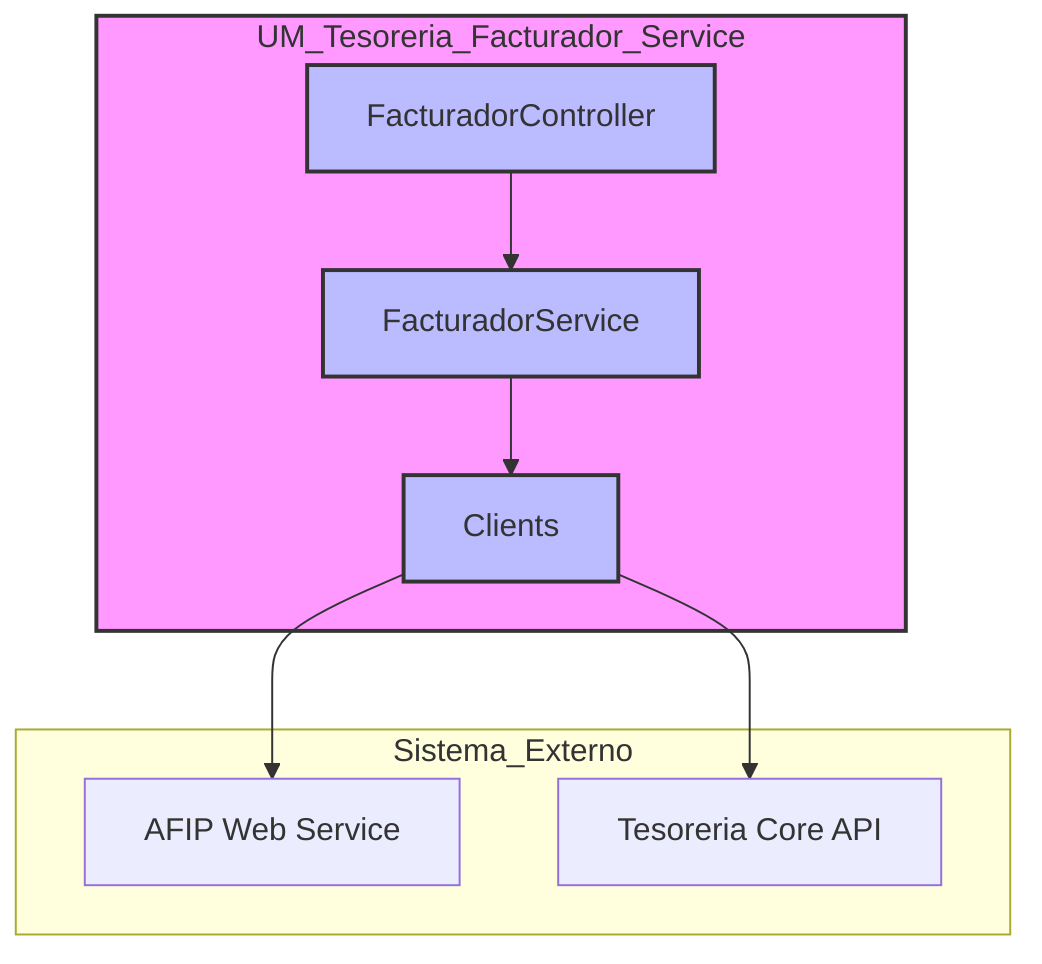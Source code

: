 graph TD
    subgraph Sistema_Externo
        afip_ws["AFIP Web Service"]
        core_api["Tesoreria Core API"]
    end

    subgraph UM_Tesoreria_Facturador_Service
        controller[FacturadorController]
        service[FacturadorService]
        clients[Clients]
    end

    controller --> service
    service --> clients
    clients --> afip_ws
    clients --> core_api

    style UM_Tesoreria_Facturador_Service fill:#f9f,stroke:#333,stroke-width:2px
    style controller fill:#bbf,stroke:#333,stroke-width:2px
    style service fill:#bbf,stroke:#333,stroke-width:2px
    style clients fill:#bbf,stroke:#333,stroke-width:2px